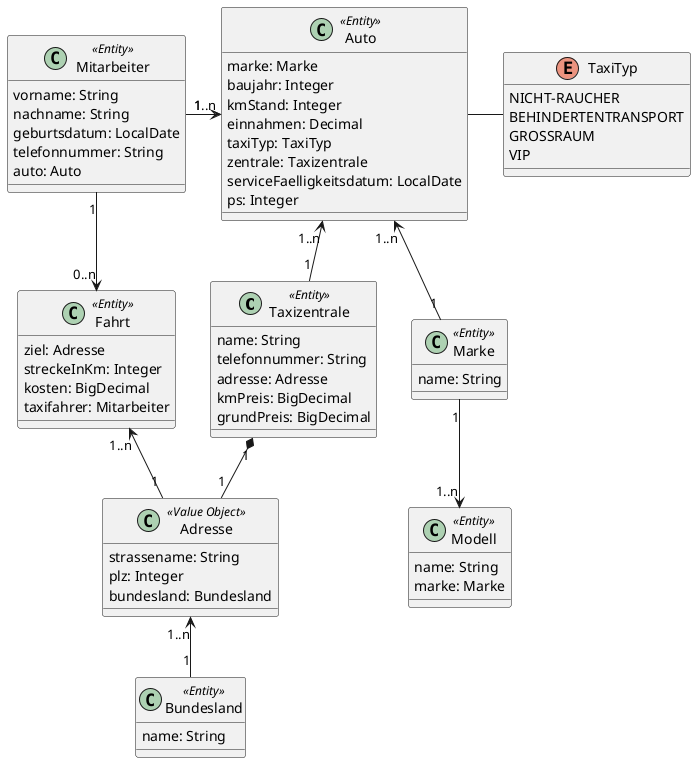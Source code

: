 @startuml

class Taxizentrale <<Entity>> {
name: String
telefonnummer: String
adresse: Adresse
kmPreis: BigDecimal
grundPreis: BigDecimal
'gesamtEinnahmen: decimal
}

class Auto <<Entity>> {
marke: Marke
baujahr: Integer
kmStand: Integer
einnahmen: Decimal
taxiTyp: TaxiTyp
zentrale: Taxizentrale
serviceFaelligkeitsdatum: LocalDate
ps: Integer
}

class Mitarbeiter <<Entity>> {
vorname: String
nachname: String
geburtsdatum: LocalDate
telefonnummer: String
auto: Auto

}

class Adresse <<Value Object>> {
strassename: String
plz: Integer
bundesland: Bundesland
}

class Bundesland <<Entity>> {
name: String
}

enum TaxiTyp {
NICHT-RAUCHER
BEHINDERTENTRANSPORT
GROSSRAUM
VIP
}

class Modell <<Entity>>{
name: String
marke: Marke

}

class Marke <<Entity>>{
name: String
}

class Fahrt <<Entity>>{
'start: Adresse
ziel: Adresse
streckeInKm: Integer
kosten: BigDecimal
taxifahrer: Mitarbeiter
}





Auto -right- TaxiTyp
Taxizentrale "1" -up-> "1..n" Auto
Auto "1..n" <-left- "1" Mitarbeiter
Taxizentrale "1"  *-- "1" Adresse
Adresse "1..n" <-- "1" Bundesland
Mitarbeiter "1"--> "0..n" Fahrt
Auto "1..n" <-- "1" Marke
Marke "1" --> "1..n" Modell
'Fahrt "1..n" <-- "1" Adresse
Fahrt "1..n" <-- "1" Adresse




@enduml